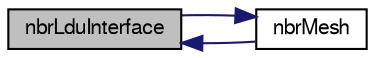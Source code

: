 digraph "nbrLduInterface"
{
  bgcolor="transparent";
  edge [fontname="FreeSans",fontsize="10",labelfontname="FreeSans",labelfontsize="10"];
  node [fontname="FreeSans",fontsize="10",shape=record];
  rankdir="LR";
  Node151 [label="nbrLduInterface",height=0.2,width=0.4,color="black", fillcolor="grey75", style="filled", fontcolor="black"];
  Node151 -> Node152 [dir="back",color="midnightblue",fontsize="10",style="solid",fontname="FreeSans"];
  Node152 [label="nbrMesh",height=0.2,width=0.4,color="black",URL="$a25158.html#a5d1b05ed8eea31e2abbd1ae43dbf3bf3",tooltip="Return AMI. "];
  Node152 -> Node151 [dir="back",color="midnightblue",fontsize="10",style="solid",fontname="FreeSans"];
}
